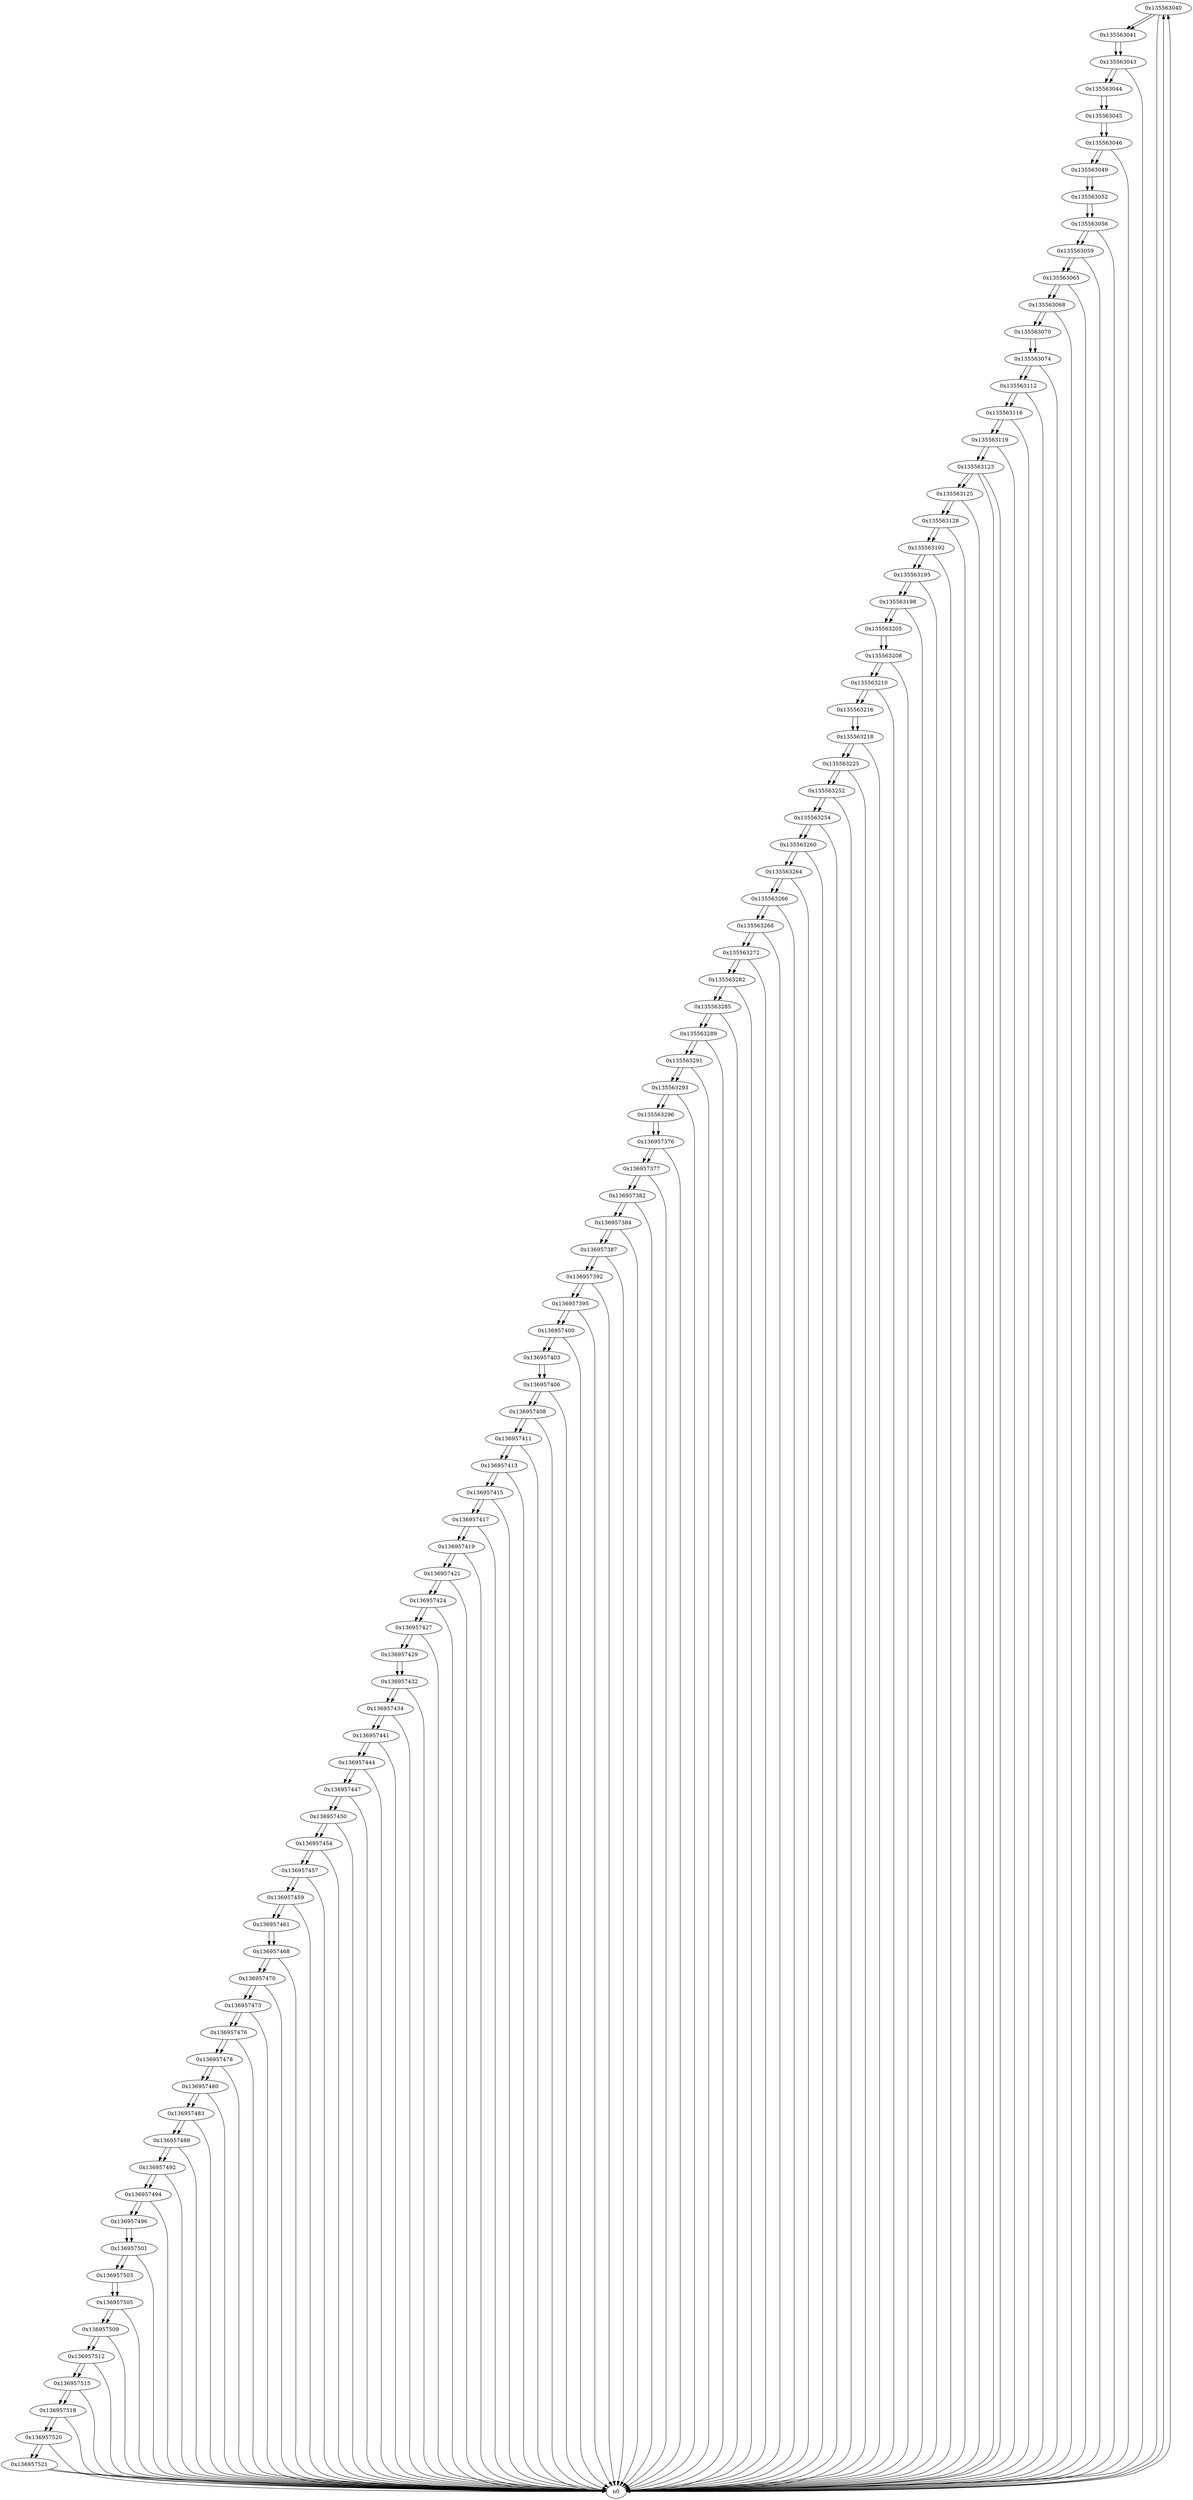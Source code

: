 digraph G{
/* nodes */
  n1 [label="0x135563040"]
  n2 [label="0x135563041"]
  n3 [label="0x135563043"]
  n4 [label="0x135563044"]
  n5 [label="0x135563045"]
  n6 [label="0x135563046"]
  n7 [label="0x135563049"]
  n8 [label="0x135563052"]
  n9 [label="0x135563056"]
  n10 [label="0x135563059"]
  n11 [label="0x135563065"]
  n12 [label="0x135563068"]
  n13 [label="0x135563070"]
  n14 [label="0x135563074"]
  n15 [label="0x135563112"]
  n16 [label="0x135563116"]
  n17 [label="0x135563119"]
  n18 [label="0x135563123"]
  n19 [label="0x135563125"]
  n20 [label="0x135563128"]
  n21 [label="0x135563192"]
  n22 [label="0x135563195"]
  n23 [label="0x135563198"]
  n24 [label="0x135563205"]
  n25 [label="0x135563208"]
  n26 [label="0x135563210"]
  n27 [label="0x135563216"]
  n28 [label="0x135563218"]
  n29 [label="0x135563225"]
  n30 [label="0x135563252"]
  n31 [label="0x135563254"]
  n32 [label="0x135563260"]
  n33 [label="0x135563264"]
  n34 [label="0x135563266"]
  n35 [label="0x135563268"]
  n36 [label="0x135563272"]
  n37 [label="0x135563282"]
  n38 [label="0x135563285"]
  n39 [label="0x135563289"]
  n40 [label="0x135563291"]
  n41 [label="0x135563293"]
  n42 [label="0x135563296"]
  n43 [label="0x136957376"]
  n44 [label="0x136957377"]
  n45 [label="0x136957382"]
  n46 [label="0x136957384"]
  n47 [label="0x136957387"]
  n48 [label="0x136957392"]
  n49 [label="0x136957395"]
  n50 [label="0x136957400"]
  n51 [label="0x136957403"]
  n52 [label="0x136957406"]
  n53 [label="0x136957408"]
  n54 [label="0x136957411"]
  n55 [label="0x136957413"]
  n56 [label="0x136957415"]
  n57 [label="0x136957417"]
  n58 [label="0x136957419"]
  n59 [label="0x136957421"]
  n60 [label="0x136957424"]
  n61 [label="0x136957427"]
  n62 [label="0x136957429"]
  n63 [label="0x136957432"]
  n64 [label="0x136957434"]
  n65 [label="0x136957441"]
  n66 [label="0x136957444"]
  n67 [label="0x136957447"]
  n68 [label="0x136957450"]
  n69 [label="0x136957454"]
  n70 [label="0x136957457"]
  n71 [label="0x136957459"]
  n72 [label="0x136957461"]
  n73 [label="0x136957468"]
  n74 [label="0x136957470"]
  n75 [label="0x136957473"]
  n76 [label="0x136957476"]
  n77 [label="0x136957478"]
  n78 [label="0x136957480"]
  n79 [label="0x136957483"]
  n80 [label="0x136957488"]
  n81 [label="0x136957492"]
  n82 [label="0x136957494"]
  n83 [label="0x136957496"]
  n84 [label="0x136957501"]
  n85 [label="0x136957503"]
  n86 [label="0x136957505"]
  n87 [label="0x136957509"]
  n88 [label="0x136957512"]
  n89 [label="0x136957515"]
  n90 [label="0x136957518"]
  n91 [label="0x136957520"]
  n92 [label="0x136957521"]
/* edges */
n1 -> n2;
n1 -> n0;
n0 -> n1;
n0 -> n1;
n2 -> n3;
n1 -> n2;
n3 -> n4;
n3 -> n0;
n2 -> n3;
n4 -> n5;
n3 -> n4;
n5 -> n6;
n4 -> n5;
n6 -> n7;
n6 -> n0;
n5 -> n6;
n7 -> n8;
n6 -> n7;
n8 -> n9;
n7 -> n8;
n9 -> n10;
n9 -> n0;
n8 -> n9;
n10 -> n11;
n10 -> n0;
n9 -> n10;
n11 -> n12;
n11 -> n0;
n10 -> n11;
n12 -> n13;
n12 -> n0;
n11 -> n12;
n13 -> n14;
n12 -> n13;
n14 -> n15;
n14 -> n0;
n13 -> n14;
n15 -> n16;
n15 -> n0;
n14 -> n15;
n16 -> n17;
n16 -> n0;
n15 -> n16;
n17 -> n18;
n17 -> n0;
n16 -> n17;
n18 -> n19;
n18 -> n0;
n18 -> n0;
n17 -> n18;
n19 -> n20;
n19 -> n0;
n18 -> n19;
n20 -> n21;
n20 -> n0;
n19 -> n20;
n21 -> n22;
n21 -> n0;
n20 -> n21;
n22 -> n23;
n22 -> n0;
n21 -> n22;
n23 -> n24;
n23 -> n0;
n22 -> n23;
n24 -> n25;
n23 -> n24;
n25 -> n26;
n25 -> n0;
n24 -> n25;
n26 -> n27;
n26 -> n0;
n25 -> n26;
n27 -> n28;
n26 -> n27;
n28 -> n29;
n28 -> n0;
n27 -> n28;
n29 -> n30;
n29 -> n0;
n28 -> n29;
n30 -> n31;
n30 -> n0;
n29 -> n30;
n31 -> n32;
n31 -> n0;
n30 -> n31;
n32 -> n33;
n32 -> n0;
n31 -> n32;
n33 -> n34;
n33 -> n0;
n32 -> n33;
n34 -> n35;
n34 -> n0;
n33 -> n34;
n35 -> n36;
n35 -> n0;
n34 -> n35;
n36 -> n0;
n36 -> n37;
n35 -> n36;
n37 -> n38;
n37 -> n0;
n36 -> n37;
n38 -> n39;
n38 -> n0;
n37 -> n38;
n39 -> n40;
n39 -> n0;
n38 -> n39;
n40 -> n41;
n40 -> n0;
n39 -> n40;
n41 -> n42;
n41 -> n0;
n40 -> n41;
n42 -> n43;
n41 -> n42;
n43 -> n44;
n43 -> n0;
n42 -> n43;
n44 -> n45;
n44 -> n0;
n43 -> n44;
n45 -> n46;
n45 -> n0;
n44 -> n45;
n46 -> n47;
n46 -> n0;
n45 -> n46;
n47 -> n48;
n47 -> n0;
n46 -> n47;
n48 -> n49;
n48 -> n0;
n47 -> n48;
n49 -> n50;
n49 -> n0;
n48 -> n49;
n50 -> n51;
n50 -> n0;
n49 -> n50;
n51 -> n52;
n50 -> n51;
n52 -> n53;
n52 -> n0;
n51 -> n52;
n53 -> n54;
n53 -> n0;
n52 -> n53;
n54 -> n55;
n54 -> n0;
n53 -> n54;
n55 -> n56;
n55 -> n0;
n54 -> n55;
n56 -> n57;
n56 -> n0;
n55 -> n56;
n57 -> n58;
n57 -> n0;
n56 -> n57;
n58 -> n59;
n58 -> n0;
n57 -> n58;
n59 -> n60;
n59 -> n0;
n58 -> n59;
n60 -> n61;
n60 -> n0;
n59 -> n60;
n61 -> n62;
n61 -> n0;
n60 -> n61;
n62 -> n63;
n61 -> n62;
n63 -> n64;
n63 -> n0;
n62 -> n63;
n64 -> n65;
n64 -> n0;
n63 -> n64;
n65 -> n66;
n65 -> n0;
n64 -> n65;
n66 -> n67;
n66 -> n0;
n65 -> n66;
n67 -> n68;
n67 -> n0;
n66 -> n67;
n68 -> n69;
n68 -> n0;
n67 -> n68;
n69 -> n70;
n69 -> n0;
n68 -> n69;
n70 -> n71;
n70 -> n0;
n69 -> n70;
n71 -> n72;
n71 -> n0;
n70 -> n71;
n72 -> n73;
n71 -> n72;
n73 -> n74;
n73 -> n0;
n72 -> n73;
n74 -> n75;
n74 -> n0;
n73 -> n74;
n75 -> n76;
n75 -> n0;
n74 -> n75;
n76 -> n77;
n76 -> n0;
n75 -> n76;
n77 -> n78;
n77 -> n0;
n76 -> n77;
n78 -> n79;
n78 -> n0;
n77 -> n78;
n79 -> n80;
n79 -> n0;
n78 -> n79;
n80 -> n81;
n80 -> n0;
n79 -> n80;
n81 -> n82;
n81 -> n0;
n80 -> n81;
n82 -> n83;
n82 -> n0;
n81 -> n82;
n83 -> n84;
n82 -> n83;
n84 -> n85;
n84 -> n0;
n83 -> n84;
n85 -> n86;
n84 -> n85;
n86 -> n87;
n86 -> n0;
n85 -> n86;
n87 -> n88;
n87 -> n0;
n86 -> n87;
n88 -> n89;
n88 -> n0;
n87 -> n88;
n89 -> n90;
n89 -> n0;
n88 -> n89;
n90 -> n91;
n90 -> n0;
n89 -> n90;
n91 -> n92;
n91 -> n0;
n90 -> n91;
n92 -> n0;
n92 -> n0;
n91 -> n92;
}
